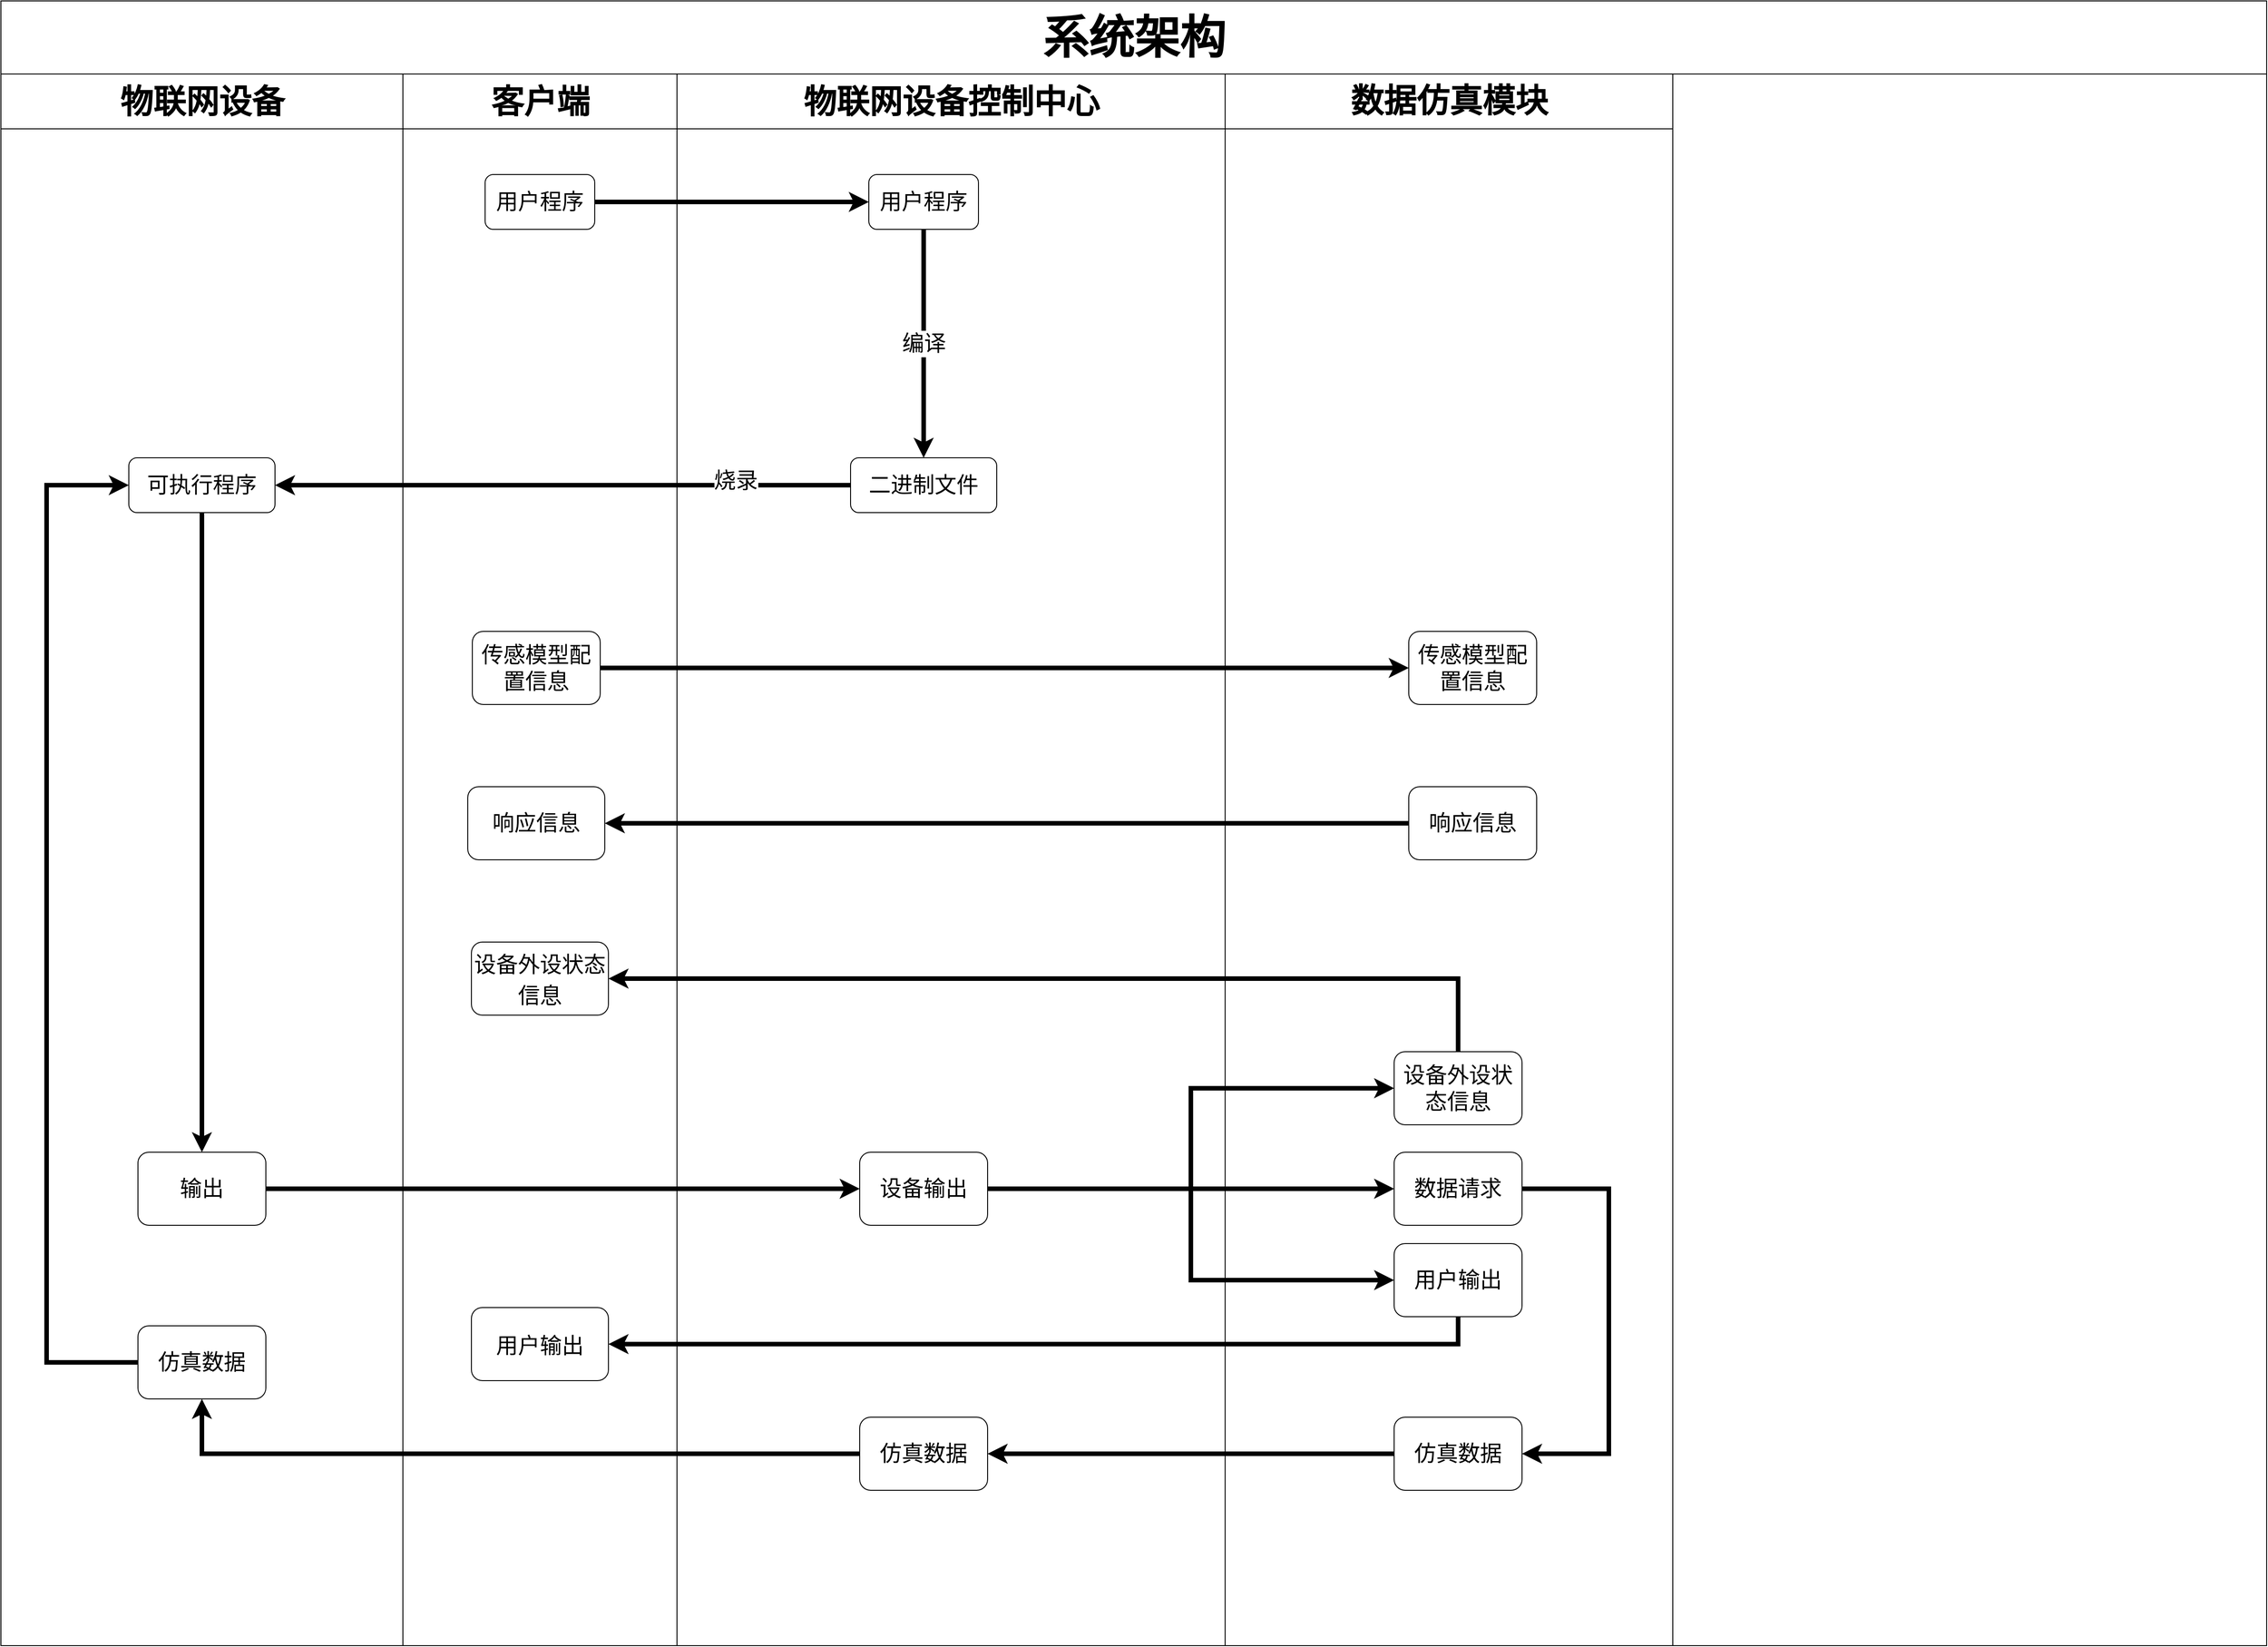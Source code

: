 <mxfile version="19.0.3" type="github">
  <diagram id="A-Fklpi1MD4yL5sBYjJQ" name="Page-1">
    <mxGraphModel dx="2596" dy="1410" grid="1" gridSize="10" guides="1" tooltips="1" connect="1" arrows="1" fold="1" page="1" pageScale="1" pageWidth="827" pageHeight="1169" math="0" shadow="0">
      <root>
        <mxCell id="0" />
        <mxCell id="1" parent="0" />
        <mxCell id="gLHAoLvfhU_PLy0aobL0-1" value="&lt;font style=&quot;font-size: 50px;&quot;&gt;系统架构&lt;/font&gt;" style="swimlane;html=1;childLayout=stackLayout;startSize=80;rounded=0;shadow=0;labelBackgroundColor=none;strokeWidth=1;fontFamily=Verdana;fontSize=8;align=center;" parent="1" vertex="1">
          <mxGeometry x="730" y="510" width="2480" height="1800" as="geometry">
            <mxRectangle x="1040" width="60" height="20" as="alternateBounds" />
          </mxGeometry>
        </mxCell>
        <mxCell id="gLHAoLvfhU_PLy0aobL0-2" value="&lt;font style=&quot;font-size: 36px;&quot;&gt;物联网设备&lt;/font&gt;" style="swimlane;html=1;startSize=60;" parent="gLHAoLvfhU_PLy0aobL0-1" vertex="1">
          <mxGeometry y="80" width="440" height="1720" as="geometry">
            <mxRectangle x="160" y="20" width="30" height="730" as="alternateBounds" />
          </mxGeometry>
        </mxCell>
        <mxCell id="gLHAoLvfhU_PLy0aobL0-3" value="&lt;font style=&quot;font-size: 24px;&quot;&gt;输出&lt;/font&gt;" style="rounded=1;whiteSpace=wrap;html=1;align=center;fillColor=default;strokeColor=default;" parent="gLHAoLvfhU_PLy0aobL0-2" vertex="1">
          <mxGeometry x="150" y="1180" width="140" height="80" as="geometry" />
        </mxCell>
        <mxCell id="5j4-Z1qM288EKarYTdAu-14" style="edgeStyle=orthogonalEdgeStyle;rounded=0;orthogonalLoop=1;jettySize=auto;html=1;entryX=0;entryY=0.5;entryDx=0;entryDy=0;fontSize=24;strokeWidth=5;" edge="1" parent="gLHAoLvfhU_PLy0aobL0-2" source="gLHAoLvfhU_PLy0aobL0-5" target="5j4-Z1qM288EKarYTdAu-10">
          <mxGeometry relative="1" as="geometry">
            <Array as="points">
              <mxPoint x="50" y="1410" />
              <mxPoint x="50" y="450" />
            </Array>
          </mxGeometry>
        </mxCell>
        <mxCell id="gLHAoLvfhU_PLy0aobL0-5" value="&lt;span style=&quot;font-size: 24px;&quot;&gt;仿真数据&lt;/span&gt;" style="rounded=1;whiteSpace=wrap;html=1;align=center;" parent="gLHAoLvfhU_PLy0aobL0-2" vertex="1">
          <mxGeometry x="150" y="1370" width="140" height="80" as="geometry" />
        </mxCell>
        <mxCell id="5j4-Z1qM288EKarYTdAu-13" style="edgeStyle=orthogonalEdgeStyle;rounded=0;orthogonalLoop=1;jettySize=auto;html=1;entryX=0.5;entryY=0;entryDx=0;entryDy=0;fontSize=24;strokeWidth=5;" edge="1" parent="gLHAoLvfhU_PLy0aobL0-2" source="5j4-Z1qM288EKarYTdAu-10" target="gLHAoLvfhU_PLy0aobL0-3">
          <mxGeometry relative="1" as="geometry" />
        </mxCell>
        <mxCell id="5j4-Z1qM288EKarYTdAu-10" value="&lt;font style=&quot;font-size: 24px;&quot;&gt;可执行程序&lt;/font&gt;" style="rounded=1;whiteSpace=wrap;html=1;" vertex="1" parent="gLHAoLvfhU_PLy0aobL0-2">
          <mxGeometry x="140" y="420" width="160" height="60" as="geometry" />
        </mxCell>
        <mxCell id="gLHAoLvfhU_PLy0aobL0-10" value="&lt;font style=&quot;font-size: 36px;&quot;&gt;客户端&lt;/font&gt;" style="swimlane;html=1;startSize=60;swimlaneLine=1;glass=0;shadow=0;arcSize=15;" parent="gLHAoLvfhU_PLy0aobL0-1" vertex="1">
          <mxGeometry x="440" y="80" width="300" height="1720" as="geometry">
            <mxRectangle x="160" y="20" width="30" height="730" as="alternateBounds" />
          </mxGeometry>
        </mxCell>
        <mxCell id="gLHAoLvfhU_PLy0aobL0-13" value="&lt;font style=&quot;font-size: 24px;&quot;&gt;用户输出&lt;/font&gt;" style="rounded=1;whiteSpace=wrap;html=1;fontSize=28;fillColor=#FFFFFF;strokeColor=#000000;" parent="gLHAoLvfhU_PLy0aobL0-10" vertex="1">
          <mxGeometry x="75" y="1350" width="150" height="80" as="geometry" />
        </mxCell>
        <mxCell id="gLHAoLvfhU_PLy0aobL0-65" value="&lt;span style=&quot;font-size: 24px;&quot;&gt;设备外设状态信息&lt;/span&gt;" style="rounded=1;whiteSpace=wrap;html=1;fontSize=28;fillColor=#FFFFFF;strokeColor=#000000;" parent="gLHAoLvfhU_PLy0aobL0-10" vertex="1">
          <mxGeometry x="75" y="950" width="150" height="80" as="geometry" />
        </mxCell>
        <mxCell id="dDn0zIui6dqxGOIMlOnd-4" value="&lt;span style=&quot;font-size: 24px;&quot;&gt;传感模型配置信息&lt;/span&gt;" style="rounded=1;whiteSpace=wrap;html=1;align=center;" parent="gLHAoLvfhU_PLy0aobL0-10" vertex="1">
          <mxGeometry x="76" y="610" width="140" height="80" as="geometry" />
        </mxCell>
        <mxCell id="dDn0zIui6dqxGOIMlOnd-8" value="&lt;span style=&quot;font-size: 24px&quot;&gt;响应信息&lt;/span&gt;" style="rounded=1;whiteSpace=wrap;html=1;align=center;" parent="gLHAoLvfhU_PLy0aobL0-10" vertex="1">
          <mxGeometry x="71" y="780" width="150" height="80" as="geometry" />
        </mxCell>
        <mxCell id="5j4-Z1qM288EKarYTdAu-1" value="&lt;font style=&quot;font-size: 24px;&quot;&gt;用户程序&lt;/font&gt;" style="rounded=1;whiteSpace=wrap;html=1;" vertex="1" parent="gLHAoLvfhU_PLy0aobL0-10">
          <mxGeometry x="90" y="110" width="120" height="60" as="geometry" />
        </mxCell>
        <mxCell id="gLHAoLvfhU_PLy0aobL0-20" style="edgeStyle=orthogonalEdgeStyle;rounded=0;orthogonalLoop=1;jettySize=auto;html=1;entryX=1;entryY=0.5;entryDx=0;entryDy=0;exitX=0;exitY=0.5;exitDx=0;exitDy=0;fillColor=#d5e8d4;strokeColor=#000000;strokeWidth=5;" parent="gLHAoLvfhU_PLy0aobL0-1" source="gLHAoLvfhU_PLy0aobL0-31" target="gLHAoLvfhU_PLy0aobL0-25" edge="1">
          <mxGeometry relative="1" as="geometry">
            <mxPoint x="670" y="1110" as="sourcePoint" />
          </mxGeometry>
        </mxCell>
        <mxCell id="gLHAoLvfhU_PLy0aobL0-21" style="edgeStyle=orthogonalEdgeStyle;rounded=0;orthogonalLoop=1;jettySize=auto;html=1;exitX=0;exitY=0.5;exitDx=0;exitDy=0;strokeWidth=5;fillColor=#d5e8d4;strokeColor=#000000;" parent="gLHAoLvfhU_PLy0aobL0-1" source="gLHAoLvfhU_PLy0aobL0-25" target="gLHAoLvfhU_PLy0aobL0-5" edge="1">
          <mxGeometry relative="1" as="geometry" />
        </mxCell>
        <mxCell id="gLHAoLvfhU_PLy0aobL0-23" value="" style="edgeStyle=orthogonalEdgeStyle;rounded=0;orthogonalLoop=1;jettySize=auto;html=1;fontSize=28;fillColor=#d5e8d4;strokeColor=#000000;strokeWidth=5;" parent="gLHAoLvfhU_PLy0aobL0-1" source="gLHAoLvfhU_PLy0aobL0-3" target="gLHAoLvfhU_PLy0aobL0-26" edge="1">
          <mxGeometry relative="1" as="geometry" />
        </mxCell>
        <mxCell id="gLHAoLvfhU_PLy0aobL0-42" style="edgeStyle=orthogonalEdgeStyle;rounded=0;orthogonalLoop=1;jettySize=auto;html=1;entryX=0;entryY=0.5;entryDx=0;entryDy=0;strokeWidth=5;fillColor=#d5e8d4;strokeColor=#000000;" parent="gLHAoLvfhU_PLy0aobL0-1" source="gLHAoLvfhU_PLy0aobL0-26" target="gLHAoLvfhU_PLy0aobL0-33" edge="1">
          <mxGeometry relative="1" as="geometry" />
        </mxCell>
        <mxCell id="gLHAoLvfhU_PLy0aobL0-44" style="edgeStyle=orthogonalEdgeStyle;rounded=0;orthogonalLoop=1;jettySize=auto;html=1;entryX=0;entryY=0.5;entryDx=0;entryDy=0;strokeWidth=5;fillColor=#d5e8d4;strokeColor=#000000;" parent="gLHAoLvfhU_PLy0aobL0-1" source="gLHAoLvfhU_PLy0aobL0-26" target="gLHAoLvfhU_PLy0aobL0-34" edge="1">
          <mxGeometry relative="1" as="geometry" />
        </mxCell>
        <mxCell id="gLHAoLvfhU_PLy0aobL0-45" style="edgeStyle=orthogonalEdgeStyle;rounded=0;orthogonalLoop=1;jettySize=auto;html=1;entryX=1;entryY=0.5;entryDx=0;entryDy=0;strokeWidth=5;fillColor=#d5e8d4;strokeColor=#000000;" parent="gLHAoLvfhU_PLy0aobL0-1" source="gLHAoLvfhU_PLy0aobL0-34" target="gLHAoLvfhU_PLy0aobL0-13" edge="1">
          <mxGeometry relative="1" as="geometry">
            <Array as="points">
              <mxPoint x="1595" y="1470" />
            </Array>
          </mxGeometry>
        </mxCell>
        <mxCell id="gLHAoLvfhU_PLy0aobL0-63" style="edgeStyle=orthogonalEdgeStyle;rounded=0;orthogonalLoop=1;jettySize=auto;html=1;entryX=0;entryY=0.5;entryDx=0;entryDy=0;fontSize=24;strokeColor=default;strokeWidth=5;" parent="gLHAoLvfhU_PLy0aobL0-1" source="gLHAoLvfhU_PLy0aobL0-26" target="gLHAoLvfhU_PLy0aobL0-62" edge="1">
          <mxGeometry relative="1" as="geometry" />
        </mxCell>
        <mxCell id="gLHAoLvfhU_PLy0aobL0-66" style="edgeStyle=orthogonalEdgeStyle;rounded=0;orthogonalLoop=1;jettySize=auto;html=1;fontSize=24;strokeColor=default;strokeWidth=5;" parent="gLHAoLvfhU_PLy0aobL0-1" source="gLHAoLvfhU_PLy0aobL0-62" target="gLHAoLvfhU_PLy0aobL0-65" edge="1">
          <mxGeometry relative="1" as="geometry">
            <Array as="points">
              <mxPoint x="1595" y="1070" />
            </Array>
          </mxGeometry>
        </mxCell>
        <mxCell id="gLHAoLvfhU_PLy0aobL0-24" value="&lt;font style=&quot;font-size: 36px;&quot;&gt;物联网设备控制中心&lt;/font&gt;" style="swimlane;html=1;startSize=60;" parent="gLHAoLvfhU_PLy0aobL0-1" vertex="1">
          <mxGeometry x="740" y="80" width="600" height="1720" as="geometry" />
        </mxCell>
        <mxCell id="gLHAoLvfhU_PLy0aobL0-25" value="&lt;span style=&quot;font-size: 24px;&quot;&gt;仿真数据&lt;/span&gt;" style="rounded=1;whiteSpace=wrap;html=1;align=center;" parent="gLHAoLvfhU_PLy0aobL0-24" vertex="1">
          <mxGeometry x="200" y="1470" width="140" height="80" as="geometry" />
        </mxCell>
        <mxCell id="gLHAoLvfhU_PLy0aobL0-26" value="&lt;span style=&quot;font-size: 24px&quot;&gt;设备输出&lt;/span&gt;" style="rounded=1;whiteSpace=wrap;html=1;align=center;shadow=0;" parent="gLHAoLvfhU_PLy0aobL0-24" vertex="1">
          <mxGeometry x="200" y="1180" width="140" height="80" as="geometry" />
        </mxCell>
        <mxCell id="5j4-Z1qM288EKarYTdAu-5" value="编译" style="edgeStyle=orthogonalEdgeStyle;rounded=0;orthogonalLoop=1;jettySize=auto;html=1;exitX=0.5;exitY=1;exitDx=0;exitDy=0;entryX=0.5;entryY=0;entryDx=0;entryDy=0;fontSize=24;strokeWidth=5;" edge="1" parent="gLHAoLvfhU_PLy0aobL0-24" source="5j4-Z1qM288EKarYTdAu-2" target="5j4-Z1qM288EKarYTdAu-8">
          <mxGeometry relative="1" as="geometry">
            <mxPoint x="270" y="280" as="targetPoint" />
          </mxGeometry>
        </mxCell>
        <mxCell id="5j4-Z1qM288EKarYTdAu-2" value="&lt;font style=&quot;font-size: 24px;&quot;&gt;用户程序&lt;/font&gt;" style="rounded=1;whiteSpace=wrap;html=1;" vertex="1" parent="gLHAoLvfhU_PLy0aobL0-24">
          <mxGeometry x="210" y="110" width="120" height="60" as="geometry" />
        </mxCell>
        <mxCell id="5j4-Z1qM288EKarYTdAu-8" value="&lt;font style=&quot;font-size: 24px;&quot;&gt;二进制文件&lt;/font&gt;" style="rounded=1;whiteSpace=wrap;html=1;" vertex="1" parent="gLHAoLvfhU_PLy0aobL0-24">
          <mxGeometry x="190" y="420" width="160" height="60" as="geometry" />
        </mxCell>
        <mxCell id="gLHAoLvfhU_PLy0aobL0-29" value="&lt;span style=&quot;text-align: start; font-family: 宋体;&quot;&gt;&lt;font style=&quot;font-size: 36px;&quot;&gt;数据仿真模块&lt;/font&gt;&lt;/span&gt;&lt;span style=&quot;font-size: medium; font-weight: 400; text-align: start;&quot;&gt;&lt;/span&gt;" style="swimlane;html=1;startSize=60;" parent="gLHAoLvfhU_PLy0aobL0-1" vertex="1">
          <mxGeometry x="1340" y="80" width="490" height="1720" as="geometry" />
        </mxCell>
        <mxCell id="gLHAoLvfhU_PLy0aobL0-31" value="&lt;span style=&quot;font-size: 24px;&quot;&gt;仿真数据&lt;/span&gt;" style="rounded=1;whiteSpace=wrap;html=1;align=center;" parent="gLHAoLvfhU_PLy0aobL0-29" vertex="1">
          <mxGeometry x="185" y="1470" width="140" height="80" as="geometry" />
        </mxCell>
        <mxCell id="5j4-Z1qM288EKarYTdAu-16" style="edgeStyle=orthogonalEdgeStyle;rounded=0;orthogonalLoop=1;jettySize=auto;html=1;entryX=1;entryY=0.5;entryDx=0;entryDy=0;fontSize=24;strokeWidth=5;" edge="1" parent="gLHAoLvfhU_PLy0aobL0-29" source="gLHAoLvfhU_PLy0aobL0-33" target="gLHAoLvfhU_PLy0aobL0-31">
          <mxGeometry relative="1" as="geometry">
            <Array as="points">
              <mxPoint x="420" y="1220" />
              <mxPoint x="420" y="1510" />
            </Array>
          </mxGeometry>
        </mxCell>
        <mxCell id="gLHAoLvfhU_PLy0aobL0-33" value="&lt;span style=&quot;font-size: 24px&quot;&gt;数据请求&lt;/span&gt;" style="rounded=1;whiteSpace=wrap;html=1;align=center;" parent="gLHAoLvfhU_PLy0aobL0-29" vertex="1">
          <mxGeometry x="185" y="1180" width="140" height="80" as="geometry" />
        </mxCell>
        <mxCell id="gLHAoLvfhU_PLy0aobL0-34" value="&lt;span style=&quot;font-size: 24px&quot;&gt;用户输出&lt;/span&gt;" style="rounded=1;whiteSpace=wrap;html=1;align=center;" parent="gLHAoLvfhU_PLy0aobL0-29" vertex="1">
          <mxGeometry x="185" y="1280" width="140" height="80" as="geometry" />
        </mxCell>
        <mxCell id="gLHAoLvfhU_PLy0aobL0-62" value="&lt;span style=&quot;font-size: 24px&quot;&gt;设备外设状态信息&lt;/span&gt;" style="rounded=1;whiteSpace=wrap;html=1;align=center;" parent="gLHAoLvfhU_PLy0aobL0-29" vertex="1">
          <mxGeometry x="185" y="1070" width="140" height="80" as="geometry" />
        </mxCell>
        <mxCell id="dDn0zIui6dqxGOIMlOnd-3" value="&lt;span style=&quot;font-size: 24px;&quot;&gt;传感模型配置信息&lt;/span&gt;" style="rounded=1;whiteSpace=wrap;html=1;align=center;" parent="gLHAoLvfhU_PLy0aobL0-29" vertex="1">
          <mxGeometry x="201" y="610" width="140" height="80" as="geometry" />
        </mxCell>
        <mxCell id="dDn0zIui6dqxGOIMlOnd-7" value="&lt;span style=&quot;font-size: 24px&quot;&gt;响应信息&lt;/span&gt;" style="rounded=1;whiteSpace=wrap;html=1;align=center;" parent="gLHAoLvfhU_PLy0aobL0-29" vertex="1">
          <mxGeometry x="201" y="780" width="140" height="80" as="geometry" />
        </mxCell>
        <mxCell id="dDn0zIui6dqxGOIMlOnd-5" style="edgeStyle=orthogonalEdgeStyle;rounded=0;orthogonalLoop=1;jettySize=auto;html=1;entryX=0;entryY=0.5;entryDx=0;entryDy=0;strokeWidth=5;" parent="gLHAoLvfhU_PLy0aobL0-1" source="dDn0zIui6dqxGOIMlOnd-4" target="dDn0zIui6dqxGOIMlOnd-3" edge="1">
          <mxGeometry relative="1" as="geometry" />
        </mxCell>
        <mxCell id="dDn0zIui6dqxGOIMlOnd-9" style="edgeStyle=orthogonalEdgeStyle;rounded=0;orthogonalLoop=1;jettySize=auto;html=1;entryX=1;entryY=0.5;entryDx=0;entryDy=0;strokeWidth=5;" parent="gLHAoLvfhU_PLy0aobL0-1" source="dDn0zIui6dqxGOIMlOnd-7" target="dDn0zIui6dqxGOIMlOnd-8" edge="1">
          <mxGeometry relative="1" as="geometry" />
        </mxCell>
        <mxCell id="5j4-Z1qM288EKarYTdAu-3" style="edgeStyle=orthogonalEdgeStyle;rounded=0;orthogonalLoop=1;jettySize=auto;html=1;entryX=0;entryY=0.5;entryDx=0;entryDy=0;fontSize=24;strokeWidth=5;" edge="1" parent="gLHAoLvfhU_PLy0aobL0-1" source="5j4-Z1qM288EKarYTdAu-1" target="5j4-Z1qM288EKarYTdAu-2">
          <mxGeometry relative="1" as="geometry" />
        </mxCell>
        <mxCell id="5j4-Z1qM288EKarYTdAu-11" style="edgeStyle=orthogonalEdgeStyle;rounded=0;orthogonalLoop=1;jettySize=auto;html=1;entryX=1;entryY=0.5;entryDx=0;entryDy=0;fontSize=24;strokeWidth=5;" edge="1" parent="gLHAoLvfhU_PLy0aobL0-1" source="5j4-Z1qM288EKarYTdAu-8" target="5j4-Z1qM288EKarYTdAu-10">
          <mxGeometry relative="1" as="geometry" />
        </mxCell>
        <mxCell id="5j4-Z1qM288EKarYTdAu-12" value="烧录" style="edgeLabel;html=1;align=center;verticalAlign=middle;resizable=0;points=[];fontSize=24;" vertex="1" connectable="0" parent="5j4-Z1qM288EKarYTdAu-11">
          <mxGeometry x="-0.603" y="-5" relative="1" as="geometry">
            <mxPoint x="-1" as="offset" />
          </mxGeometry>
        </mxCell>
      </root>
    </mxGraphModel>
  </diagram>
</mxfile>
